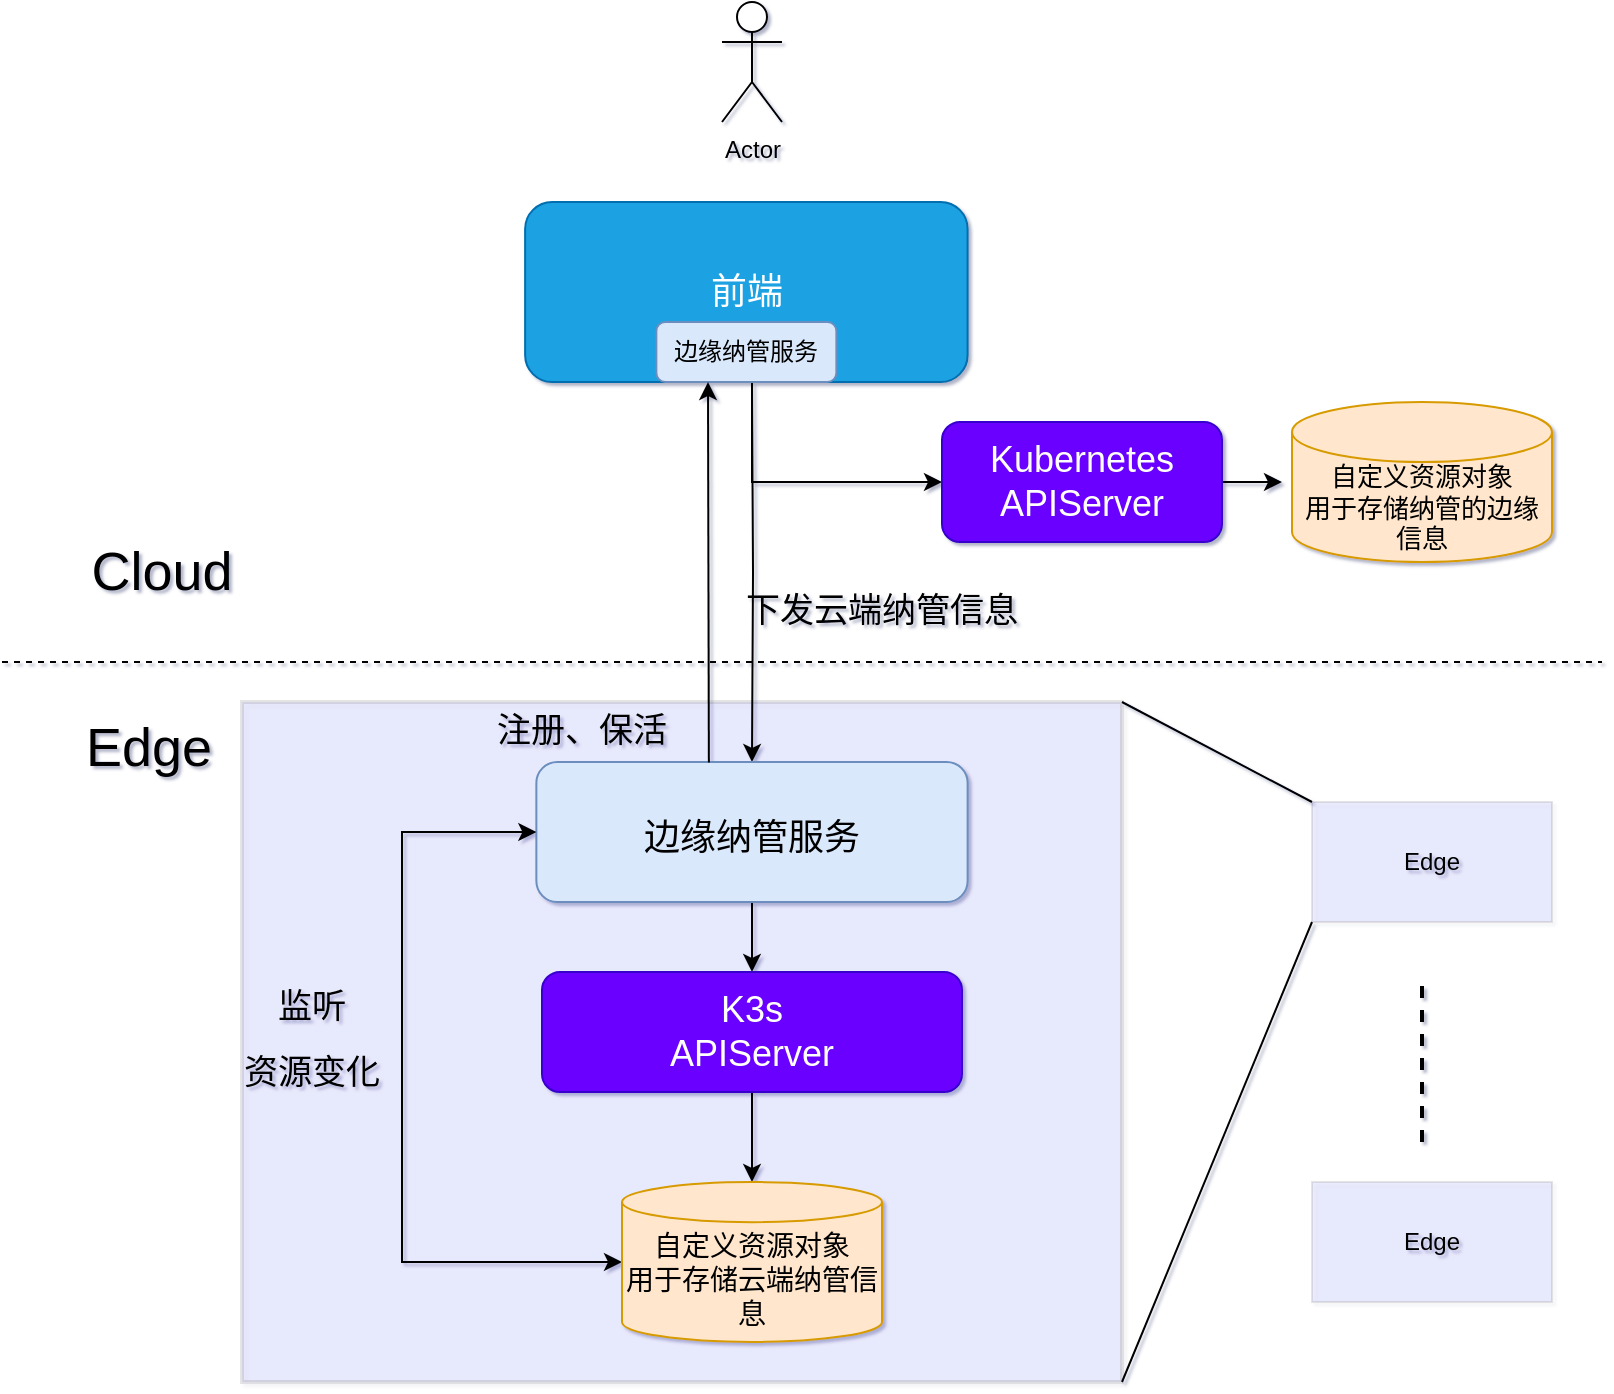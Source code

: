 <mxfile version="20.6.0" type="github">
  <diagram id="czoSAgU3NPNLfObNdLdK" name="第 1 页">
    <mxGraphModel dx="1117" dy="669" grid="1" gridSize="10" guides="1" tooltips="1" connect="1" arrows="1" fold="1" page="1" pageScale="1" pageWidth="827" pageHeight="1169" math="0" shadow="1">
      <root>
        <mxCell id="0" />
        <mxCell id="1" parent="0" />
        <mxCell id="pqqoQ4OlmvET_SjMaB5n-1" value="" style="rounded=0;whiteSpace=wrap;html=1;sketch=0;opacity=10;fillColor=#6666FF;strokeWidth=2;" parent="1" vertex="1">
          <mxGeometry x="130" y="420" width="440" height="340" as="geometry" />
        </mxCell>
        <mxCell id="0-ui4EY68smGS95Qzv1E-1" value="Actor" style="shape=umlActor;verticalLabelPosition=bottom;verticalAlign=top;html=1;outlineConnect=0;" parent="1" vertex="1">
          <mxGeometry x="370" y="70" width="30" height="60" as="geometry" />
        </mxCell>
        <mxCell id="0-ui4EY68smGS95Qzv1E-4" value="" style="endArrow=none;dashed=1;html=1;rounded=0;" parent="1" edge="1">
          <mxGeometry width="50" height="50" relative="1" as="geometry">
            <mxPoint x="10" y="400" as="sourcePoint" />
            <mxPoint x="810" y="400" as="targetPoint" />
          </mxGeometry>
        </mxCell>
        <mxCell id="0-ui4EY68smGS95Qzv1E-12" style="edgeStyle=orthogonalEdgeStyle;rounded=0;orthogonalLoop=1;jettySize=auto;html=1;fontSize=27;" parent="1" source="0-ui4EY68smGS95Qzv1E-5" edge="1">
          <mxGeometry relative="1" as="geometry">
            <mxPoint x="480" y="310" as="targetPoint" />
            <Array as="points">
              <mxPoint x="385" y="310" />
            </Array>
          </mxGeometry>
        </mxCell>
        <mxCell id="0-ui4EY68smGS95Qzv1E-5" value="&lt;span style=&quot;font-size: 18px;&quot;&gt;前端&lt;/span&gt;" style="rounded=1;whiteSpace=wrap;html=1;fillColor=#1ba1e2;fontColor=#ffffff;strokeColor=#006EAF;" parent="1" vertex="1">
          <mxGeometry x="271.56" y="170" width="221.25" height="90" as="geometry" />
        </mxCell>
        <mxCell id="0-ui4EY68smGS95Qzv1E-20" style="edgeStyle=orthogonalEdgeStyle;rounded=0;orthogonalLoop=1;jettySize=auto;html=1;entryX=0.5;entryY=0;entryDx=0;entryDy=0;fontSize=27;" parent="1" target="0-ui4EY68smGS95Qzv1E-14" edge="1">
          <mxGeometry relative="1" as="geometry">
            <mxPoint x="385" y="260" as="sourcePoint" />
          </mxGeometry>
        </mxCell>
        <mxCell id="0-ui4EY68smGS95Qzv1E-6" value="边缘纳管服务" style="rounded=1;whiteSpace=wrap;html=1;fillColor=#dae8fc;strokeColor=#6c8ebf;" parent="1" vertex="1">
          <mxGeometry x="337.18" y="230" width="90" height="30" as="geometry" />
        </mxCell>
        <mxCell id="0-ui4EY68smGS95Qzv1E-13" value="" style="edgeStyle=orthogonalEdgeStyle;rounded=0;orthogonalLoop=1;jettySize=auto;html=1;fontSize=27;" parent="1" source="0-ui4EY68smGS95Qzv1E-7" edge="1">
          <mxGeometry relative="1" as="geometry">
            <mxPoint x="650" y="310" as="targetPoint" />
          </mxGeometry>
        </mxCell>
        <mxCell id="0-ui4EY68smGS95Qzv1E-7" value="&lt;font style=&quot;font-size: 18px;&quot;&gt;Kubernetes&lt;br&gt;APIServer&lt;/font&gt;" style="rounded=1;whiteSpace=wrap;html=1;fillColor=#6a00ff;fontColor=#ffffff;strokeColor=#3700CC;" parent="1" vertex="1">
          <mxGeometry x="480" y="280" width="140" height="60" as="geometry" />
        </mxCell>
        <mxCell id="0-ui4EY68smGS95Qzv1E-9" value="&lt;font style=&quot;font-size: 27px;&quot;&gt;Cloud&lt;/font&gt;" style="text;html=1;strokeColor=none;fillColor=none;align=center;verticalAlign=middle;whiteSpace=wrap;rounded=0;fontSize=18;" parent="1" vertex="1">
          <mxGeometry x="60" y="340" width="60" height="30" as="geometry" />
        </mxCell>
        <mxCell id="0-ui4EY68smGS95Qzv1E-10" value="&lt;div style=&quot;text-align: center;&quot;&gt;&lt;span style=&quot;background-color: initial;&quot;&gt;Edge&lt;/span&gt;&lt;/div&gt;" style="text;whiteSpace=wrap;html=1;fontSize=27;" parent="1" vertex="1">
          <mxGeometry x="50" y="420" width="100" height="60" as="geometry" />
        </mxCell>
        <mxCell id="0-ui4EY68smGS95Qzv1E-17" value="" style="edgeStyle=orthogonalEdgeStyle;rounded=0;orthogonalLoop=1;jettySize=auto;html=1;fontSize=27;" parent="1" source="0-ui4EY68smGS95Qzv1E-14" target="0-ui4EY68smGS95Qzv1E-15" edge="1">
          <mxGeometry relative="1" as="geometry" />
        </mxCell>
        <mxCell id="0-ui4EY68smGS95Qzv1E-14" value="&lt;font style=&quot;font-size: 18px;&quot;&gt;边缘纳管服务&lt;/font&gt;" style="rounded=1;whiteSpace=wrap;html=1;fontSize=27;fillColor=#dae8fc;strokeColor=#6c8ebf;" parent="1" vertex="1">
          <mxGeometry x="277.18" y="450" width="215.63" height="70" as="geometry" />
        </mxCell>
        <mxCell id="0-ui4EY68smGS95Qzv1E-18" value="" style="edgeStyle=orthogonalEdgeStyle;rounded=0;orthogonalLoop=1;jettySize=auto;html=1;fontSize=27;" parent="1" source="0-ui4EY68smGS95Qzv1E-15" edge="1">
          <mxGeometry relative="1" as="geometry">
            <mxPoint x="385.0" y="660" as="targetPoint" />
          </mxGeometry>
        </mxCell>
        <mxCell id="0-ui4EY68smGS95Qzv1E-15" value="&lt;font style=&quot;font-size: 18px;&quot;&gt;K3s&lt;br&gt;APIServer&lt;/font&gt;" style="rounded=1;whiteSpace=wrap;html=1;fillColor=#6a00ff;fontColor=#ffffff;strokeColor=#3700CC;" parent="1" vertex="1">
          <mxGeometry x="280" y="555" width="210" height="60" as="geometry" />
        </mxCell>
        <mxCell id="0-ui4EY68smGS95Qzv1E-22" value="&lt;font style=&quot;font-size: 17px;&quot;&gt;监听&lt;br&gt;资源变化&lt;/font&gt;" style="text;html=1;strokeColor=none;fillColor=none;align=center;verticalAlign=middle;whiteSpace=wrap;rounded=0;fontSize=27;" parent="1" vertex="1">
          <mxGeometry x="130" y="570" width="70" height="30" as="geometry" />
        </mxCell>
        <mxCell id="0-ui4EY68smGS95Qzv1E-27" value="注册、保活" style="text;html=1;strokeColor=none;fillColor=none;align=center;verticalAlign=middle;whiteSpace=wrap;rounded=0;fontSize=17;" parent="1" vertex="1">
          <mxGeometry x="250" y="420" width="100" height="30" as="geometry" />
        </mxCell>
        <mxCell id="0-ui4EY68smGS95Qzv1E-28" value="下发云端纳管信息" style="text;html=1;strokeColor=none;fillColor=none;align=center;verticalAlign=middle;whiteSpace=wrap;rounded=0;fontSize=17;" parent="1" vertex="1">
          <mxGeometry x="360" y="360" width="180" height="30" as="geometry" />
        </mxCell>
        <mxCell id="0-ui4EY68smGS95Qzv1E-30" value="" style="endArrow=classic;html=1;rounded=0;fontSize=17;exitX=0.4;exitY=0.004;exitDx=0;exitDy=0;exitPerimeter=0;" parent="1" source="0-ui4EY68smGS95Qzv1E-14" edge="1">
          <mxGeometry width="50" height="50" relative="1" as="geometry">
            <mxPoint x="420" y="390" as="sourcePoint" />
            <mxPoint x="363" y="260" as="targetPoint" />
          </mxGeometry>
        </mxCell>
        <mxCell id="5sf0mj7rDQHBgmoXhFeD-3" value="" style="endArrow=classic;startArrow=classic;html=1;rounded=0;fontSize=18;entryX=0;entryY=0.5;entryDx=0;entryDy=0;exitX=0;exitY=0.5;exitDx=0;exitDy=0;exitPerimeter=0;" parent="1" source="qnL1SjhD-Aqqf9HynWlE-2" target="0-ui4EY68smGS95Qzv1E-14" edge="1">
          <mxGeometry width="50" height="50" relative="1" as="geometry">
            <mxPoint x="279.99" y="690" as="sourcePoint" />
            <mxPoint x="190" y="470" as="targetPoint" />
            <Array as="points">
              <mxPoint x="210" y="700" />
              <mxPoint x="210" y="485" />
            </Array>
          </mxGeometry>
        </mxCell>
        <mxCell id="pqqoQ4OlmvET_SjMaB5n-3" value="Edge" style="rounded=0;whiteSpace=wrap;html=1;sketch=0;fillColor=#6666FF;opacity=10;" parent="1" vertex="1">
          <mxGeometry x="665" y="470" width="120" height="60" as="geometry" />
        </mxCell>
        <mxCell id="pqqoQ4OlmvET_SjMaB5n-4" value="" style="endArrow=none;html=1;rounded=0;exitX=1;exitY=1;exitDx=0;exitDy=0;entryX=0;entryY=1;entryDx=0;entryDy=0;" parent="1" source="pqqoQ4OlmvET_SjMaB5n-1" target="pqqoQ4OlmvET_SjMaB5n-3" edge="1">
          <mxGeometry width="50" height="50" relative="1" as="geometry">
            <mxPoint x="370" y="670" as="sourcePoint" />
            <mxPoint x="420" y="620" as="targetPoint" />
          </mxGeometry>
        </mxCell>
        <mxCell id="pqqoQ4OlmvET_SjMaB5n-5" value="" style="endArrow=none;html=1;rounded=0;entryX=1;entryY=0;entryDx=0;entryDy=0;exitX=0;exitY=0;exitDx=0;exitDy=0;" parent="1" source="pqqoQ4OlmvET_SjMaB5n-3" target="pqqoQ4OlmvET_SjMaB5n-1" edge="1">
          <mxGeometry width="50" height="50" relative="1" as="geometry">
            <mxPoint x="650" y="580" as="sourcePoint" />
            <mxPoint x="420" y="620" as="targetPoint" />
          </mxGeometry>
        </mxCell>
        <mxCell id="pqqoQ4OlmvET_SjMaB5n-6" value="Edge" style="rounded=0;whiteSpace=wrap;html=1;sketch=0;fillColor=#6666FF;opacity=10;" parent="1" vertex="1">
          <mxGeometry x="665" y="660" width="120" height="60" as="geometry" />
        </mxCell>
        <mxCell id="pqqoQ4OlmvET_SjMaB5n-7" value="" style="endArrow=none;dashed=1;html=1;rounded=0;strokeWidth=2;" parent="1" edge="1">
          <mxGeometry width="50" height="50" relative="1" as="geometry">
            <mxPoint x="720" y="640" as="sourcePoint" />
            <mxPoint x="720" y="560" as="targetPoint" />
          </mxGeometry>
        </mxCell>
        <mxCell id="qnL1SjhD-Aqqf9HynWlE-1" value="&lt;font style=&quot;font-size: 13px;&quot;&gt;自定义资源对象&lt;br style=&quot;&quot;&gt;用于存储纳管的边缘信息&lt;/font&gt;" style="shape=cylinder3;whiteSpace=wrap;html=1;boundedLbl=1;backgroundOutline=1;size=15;fillColor=#ffe6cc;strokeColor=#d79b00;" parent="1" vertex="1">
          <mxGeometry x="655" y="270" width="130" height="80" as="geometry" />
        </mxCell>
        <mxCell id="qnL1SjhD-Aqqf9HynWlE-2" value="&lt;font style=&quot;font-size: 14px;&quot;&gt;自定义资源对象&lt;br style=&quot;&quot;&gt;用于存储云端纳管信息&lt;/font&gt;" style="shape=cylinder3;whiteSpace=wrap;html=1;boundedLbl=1;backgroundOutline=1;size=10.048;fontSize=13;fillColor=#ffe6cc;strokeColor=#d79b00;" parent="1" vertex="1">
          <mxGeometry x="320" y="660" width="130" height="80" as="geometry" />
        </mxCell>
      </root>
    </mxGraphModel>
  </diagram>
</mxfile>
